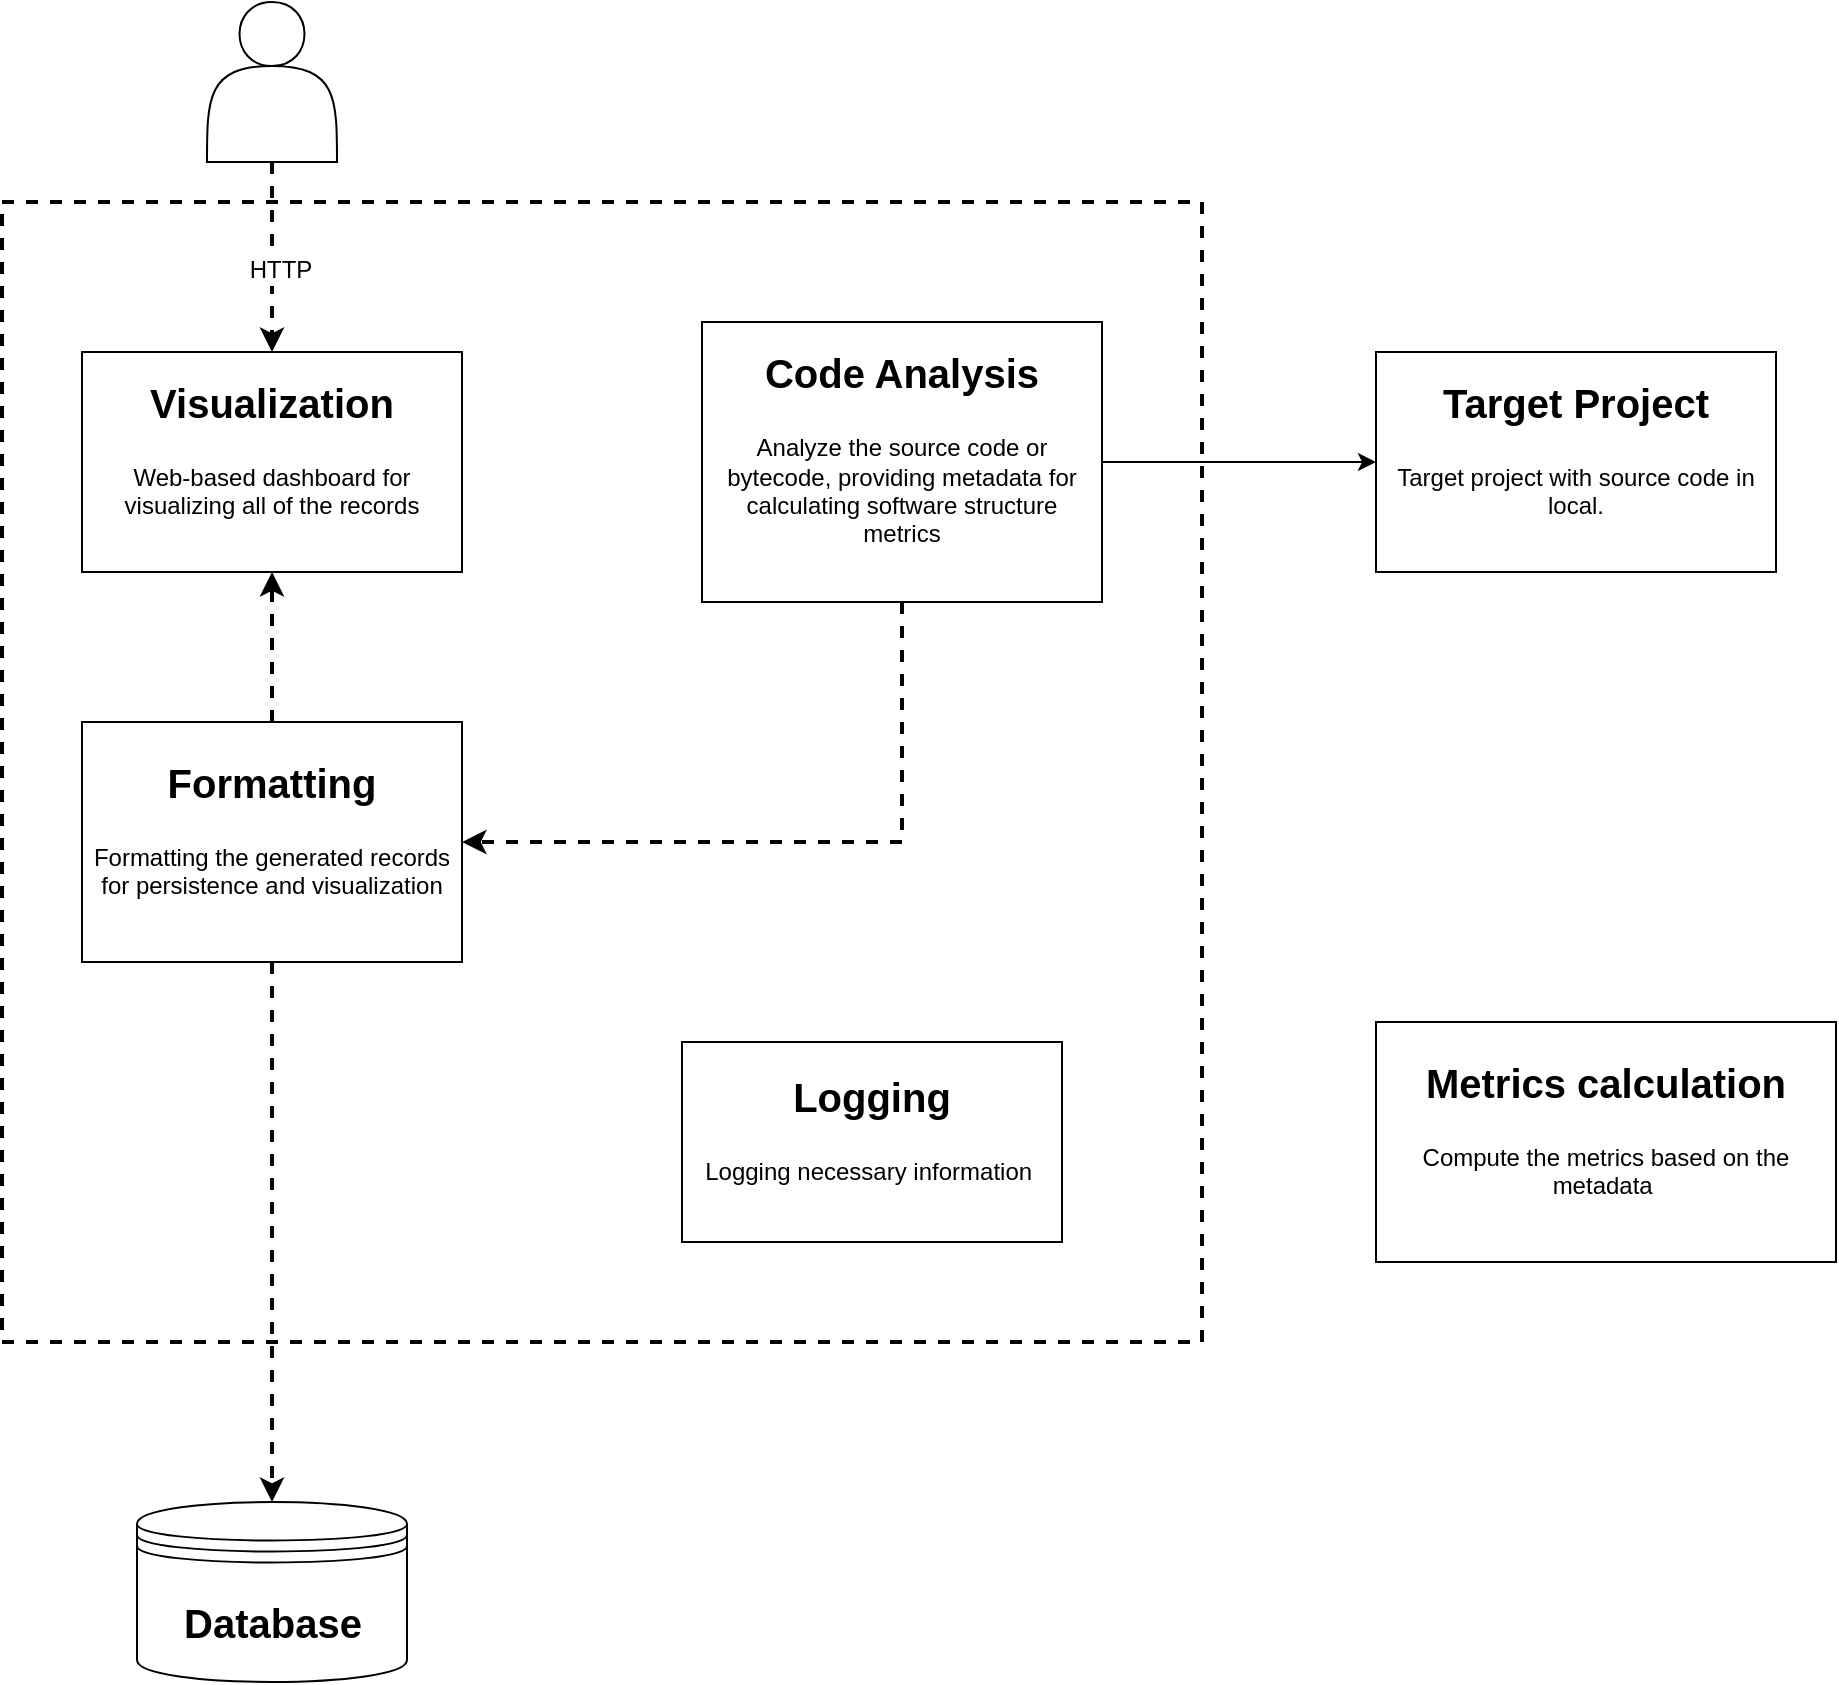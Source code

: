 <mxfile version="13.0.2" type="github">
  <diagram id="dNWjIwWV6qVoutDSILdy" name="Page-1">
    <mxGraphModel dx="927" dy="723" grid="1" gridSize="10" guides="1" tooltips="1" connect="1" arrows="1" fold="1" page="1" pageScale="1" pageWidth="827" pageHeight="1169" math="0" shadow="0">
      <root>
        <mxCell id="0" />
        <mxCell id="1" parent="0" />
        <mxCell id="BRAPg4JaBt1k5gkRH2IH-35" value="" style="rounded=0;whiteSpace=wrap;html=1;fillColor=none;strokeColor=#000000;strokeWidth=2;shadow=0;fontSize=12;fontColor=#000000;align=center;dashed=1;" vertex="1" parent="1">
          <mxGeometry x="140" y="130" width="600" height="570" as="geometry" />
        </mxCell>
        <mxCell id="BRAPg4JaBt1k5gkRH2IH-32" style="rounded=0;orthogonalLoop=1;jettySize=auto;html=1;exitX=0.5;exitY=1;exitDx=0;exitDy=0;entryX=0.5;entryY=0;entryDx=0;entryDy=0;fontSize=12;fontColor=#000000;dashed=1;strokeWidth=2;" edge="1" parent="1" source="BRAPg4JaBt1k5gkRH2IH-5" target="BRAPg4JaBt1k5gkRH2IH-17">
          <mxGeometry relative="1" as="geometry" />
        </mxCell>
        <mxCell id="BRAPg4JaBt1k5gkRH2IH-38" value="HTTP" style="edgeLabel;html=1;align=center;verticalAlign=middle;resizable=0;points=[];fontSize=12;fontColor=#000000;" vertex="1" connectable="0" parent="BRAPg4JaBt1k5gkRH2IH-32">
          <mxGeometry x="0.14" y="4" relative="1" as="geometry">
            <mxPoint as="offset" />
          </mxGeometry>
        </mxCell>
        <mxCell id="BRAPg4JaBt1k5gkRH2IH-5" value="" style="shape=actor;whiteSpace=wrap;html=1;strokeColor=#000000;" vertex="1" parent="1">
          <mxGeometry x="242.5" y="30" width="65" height="80" as="geometry" />
        </mxCell>
        <mxCell id="BRAPg4JaBt1k5gkRH2IH-27" style="edgeStyle=orthogonalEdgeStyle;rounded=0;orthogonalLoop=1;jettySize=auto;html=1;exitX=1;exitY=0.5;exitDx=0;exitDy=0;entryX=0;entryY=0.5;entryDx=0;entryDy=0;fontSize=12;fontColor=#000000;strokeWidth=1;" edge="1" parent="1" source="BRAPg4JaBt1k5gkRH2IH-13" target="BRAPg4JaBt1k5gkRH2IH-20">
          <mxGeometry relative="1" as="geometry" />
        </mxCell>
        <mxCell id="BRAPg4JaBt1k5gkRH2IH-13" value="&lt;h1 style=&quot;&quot;&gt;&lt;font style=&quot;font-size: 20px&quot;&gt;Code Analysis&lt;/font&gt;&lt;/h1&gt;&lt;p&gt;Analyze the source code or bytecode, providing metadata for calculating software structure metrics&lt;/p&gt;" style="text;html=1;strokeColor=#000000;fillColor=#ffffff;spacing=5;spacingTop=-20;whiteSpace=wrap;overflow=hidden;rounded=0;verticalAlign=middle;horizontal=1;align=center;labelPosition=center;verticalLabelPosition=middle;shadow=0;" vertex="1" parent="1">
          <mxGeometry x="490" y="190" width="200" height="140" as="geometry" />
        </mxCell>
        <mxCell id="BRAPg4JaBt1k5gkRH2IH-29" style="edgeStyle=orthogonalEdgeStyle;rounded=0;orthogonalLoop=1;jettySize=auto;html=1;exitX=0.5;exitY=1;exitDx=0;exitDy=0;entryX=1;entryY=0.5;entryDx=0;entryDy=0;fontSize=12;fontColor=#000000;shadow=0;dashed=1;strokeWidth=2;" edge="1" parent="1" source="BRAPg4JaBt1k5gkRH2IH-13" target="BRAPg4JaBt1k5gkRH2IH-16">
          <mxGeometry relative="1" as="geometry" />
        </mxCell>
        <mxCell id="BRAPg4JaBt1k5gkRH2IH-14" value="&lt;h1 style=&quot;&quot;&gt;&lt;font style=&quot;font-size: 20px&quot;&gt;Metrics calculation&lt;/font&gt;&lt;/h1&gt;&lt;p&gt;Compute the metrics based on the metadata&amp;nbsp;&lt;/p&gt;" style="text;html=1;strokeColor=#000000;fillColor=#ffffff;spacing=5;spacingTop=-20;whiteSpace=wrap;overflow=hidden;rounded=0;verticalAlign=middle;horizontal=1;align=center;labelPosition=center;verticalLabelPosition=middle;shadow=0;" vertex="1" parent="1">
          <mxGeometry x="827" y="540" width="230" height="120" as="geometry" />
        </mxCell>
        <mxCell id="BRAPg4JaBt1k5gkRH2IH-30" style="edgeStyle=orthogonalEdgeStyle;rounded=0;orthogonalLoop=1;jettySize=auto;html=1;exitX=0.5;exitY=1;exitDx=0;exitDy=0;entryX=0.5;entryY=0;entryDx=0;entryDy=0;fontSize=12;fontColor=#000000;shadow=0;dashed=1;strokeWidth=2;" edge="1" parent="1" source="BRAPg4JaBt1k5gkRH2IH-16" target="BRAPg4JaBt1k5gkRH2IH-25">
          <mxGeometry relative="1" as="geometry" />
        </mxCell>
        <mxCell id="BRAPg4JaBt1k5gkRH2IH-37" style="edgeStyle=none;rounded=0;orthogonalLoop=1;jettySize=auto;html=1;exitX=0.5;exitY=0;exitDx=0;exitDy=0;entryX=0.5;entryY=1;entryDx=0;entryDy=0;shadow=0;fontSize=12;fontColor=#000000;dashed=1;strokeWidth=2;" edge="1" parent="1" source="BRAPg4JaBt1k5gkRH2IH-16" target="BRAPg4JaBt1k5gkRH2IH-17">
          <mxGeometry relative="1" as="geometry" />
        </mxCell>
        <mxCell id="BRAPg4JaBt1k5gkRH2IH-16" value="&lt;h1&gt;&lt;font style=&quot;font-size: 20px&quot;&gt;Formatting&lt;/font&gt;&lt;/h1&gt;&lt;p&gt;Formatting the generated records for persistence and visualization&lt;/p&gt;" style="text;html=1;strokeColor=#000000;fillColor=#ffffff;spacing=5;spacingTop=-20;whiteSpace=wrap;overflow=hidden;rounded=0;verticalAlign=middle;horizontal=1;align=center;labelPosition=center;verticalLabelPosition=middle;shadow=0;" vertex="1" parent="1">
          <mxGeometry x="180" y="390" width="190" height="120" as="geometry" />
        </mxCell>
        <mxCell id="BRAPg4JaBt1k5gkRH2IH-17" value="&lt;h1 style=&quot;&quot;&gt;&lt;font style=&quot;font-size: 20px&quot;&gt;Visualization&lt;/font&gt;&lt;/h1&gt;&lt;p&gt;Web-based dashboard for visualizing all of the records&lt;/p&gt;" style="text;html=1;strokeColor=#000000;fillColor=#ffffff;spacing=5;spacingTop=-20;whiteSpace=wrap;overflow=hidden;rounded=0;verticalAlign=middle;horizontal=1;align=center;labelPosition=center;verticalLabelPosition=middle;shadow=0;" vertex="1" parent="1">
          <mxGeometry x="180" y="205" width="190" height="110" as="geometry" />
        </mxCell>
        <mxCell id="BRAPg4JaBt1k5gkRH2IH-19" value="&lt;h1&gt;&lt;font style=&quot;font-size: 20px&quot;&gt;Logging&lt;/font&gt;&lt;/h1&gt;&lt;p&gt;Logging necessary information&amp;nbsp;&lt;/p&gt;" style="text;html=1;strokeColor=#000000;fillColor=#ffffff;spacing=5;spacingTop=-20;whiteSpace=wrap;overflow=hidden;rounded=0;verticalAlign=middle;horizontal=1;align=center;labelPosition=center;verticalLabelPosition=middle;shadow=0;" vertex="1" parent="1">
          <mxGeometry x="480" y="550" width="190" height="100" as="geometry" />
        </mxCell>
        <mxCell id="BRAPg4JaBt1k5gkRH2IH-20" value="&lt;h1&gt;&lt;font style=&quot;font-size: 20px&quot;&gt;Target Project&lt;/font&gt;&lt;/h1&gt;&lt;p&gt;Target project with source code in local.&lt;/p&gt;" style="text;html=1;strokeColor=#000000;fillColor=#ffffff;spacing=5;spacingTop=-20;whiteSpace=wrap;overflow=hidden;rounded=0;verticalAlign=middle;horizontal=1;align=center;labelPosition=center;verticalLabelPosition=middle;" vertex="1" parent="1">
          <mxGeometry x="827" y="205" width="200" height="110" as="geometry" />
        </mxCell>
        <mxCell id="BRAPg4JaBt1k5gkRH2IH-25" value="&lt;font style=&quot;font-size: 20px&quot;&gt;&lt;b&gt;Database&lt;/b&gt;&lt;/font&gt;" style="shape=datastore;whiteSpace=wrap;html=1;strokeColor=#000000;fillColor=#ffffff;fontSize=12;align=center;shadow=0;" vertex="1" parent="1">
          <mxGeometry x="207.5" y="780" width="135" height="90" as="geometry" />
        </mxCell>
      </root>
    </mxGraphModel>
  </diagram>
</mxfile>
